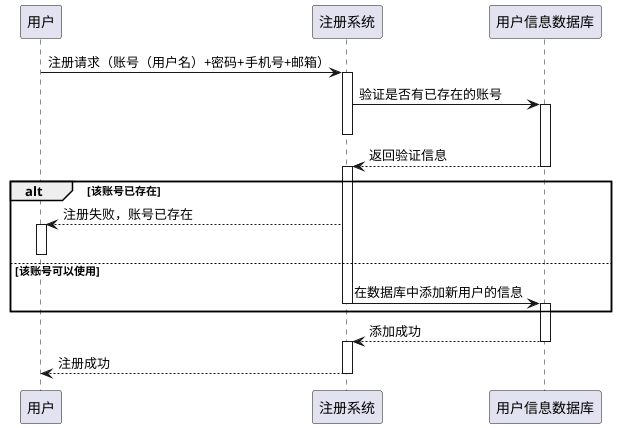 @startuml 用户注册时序图

skinparam shadowing false
skinparam defaultFontName "微软雅黑"

participant c as "用户"
participant s as "注册系统"
participant d as "用户信息数据库"

c -> s: 注册请求（账号（用户名）+密码+手机号+邮箱）
activate s

s -> d: 验证是否有已存在的账号
activate d
deactivate s

d --> s: 返回验证信息
deactivate d
activate s

alt 该账号已存在

    c <-- s: 注册失败，账号已存在
    activate c

else 该账号可以使用
    deactivate c

    s -> d: 在数据库中添加新用户的信息
    deactivate s
    activate d

end

d --> s:添加成功
deactivate d
activate s

s --> c:注册成功
deactivate s

@enduml
